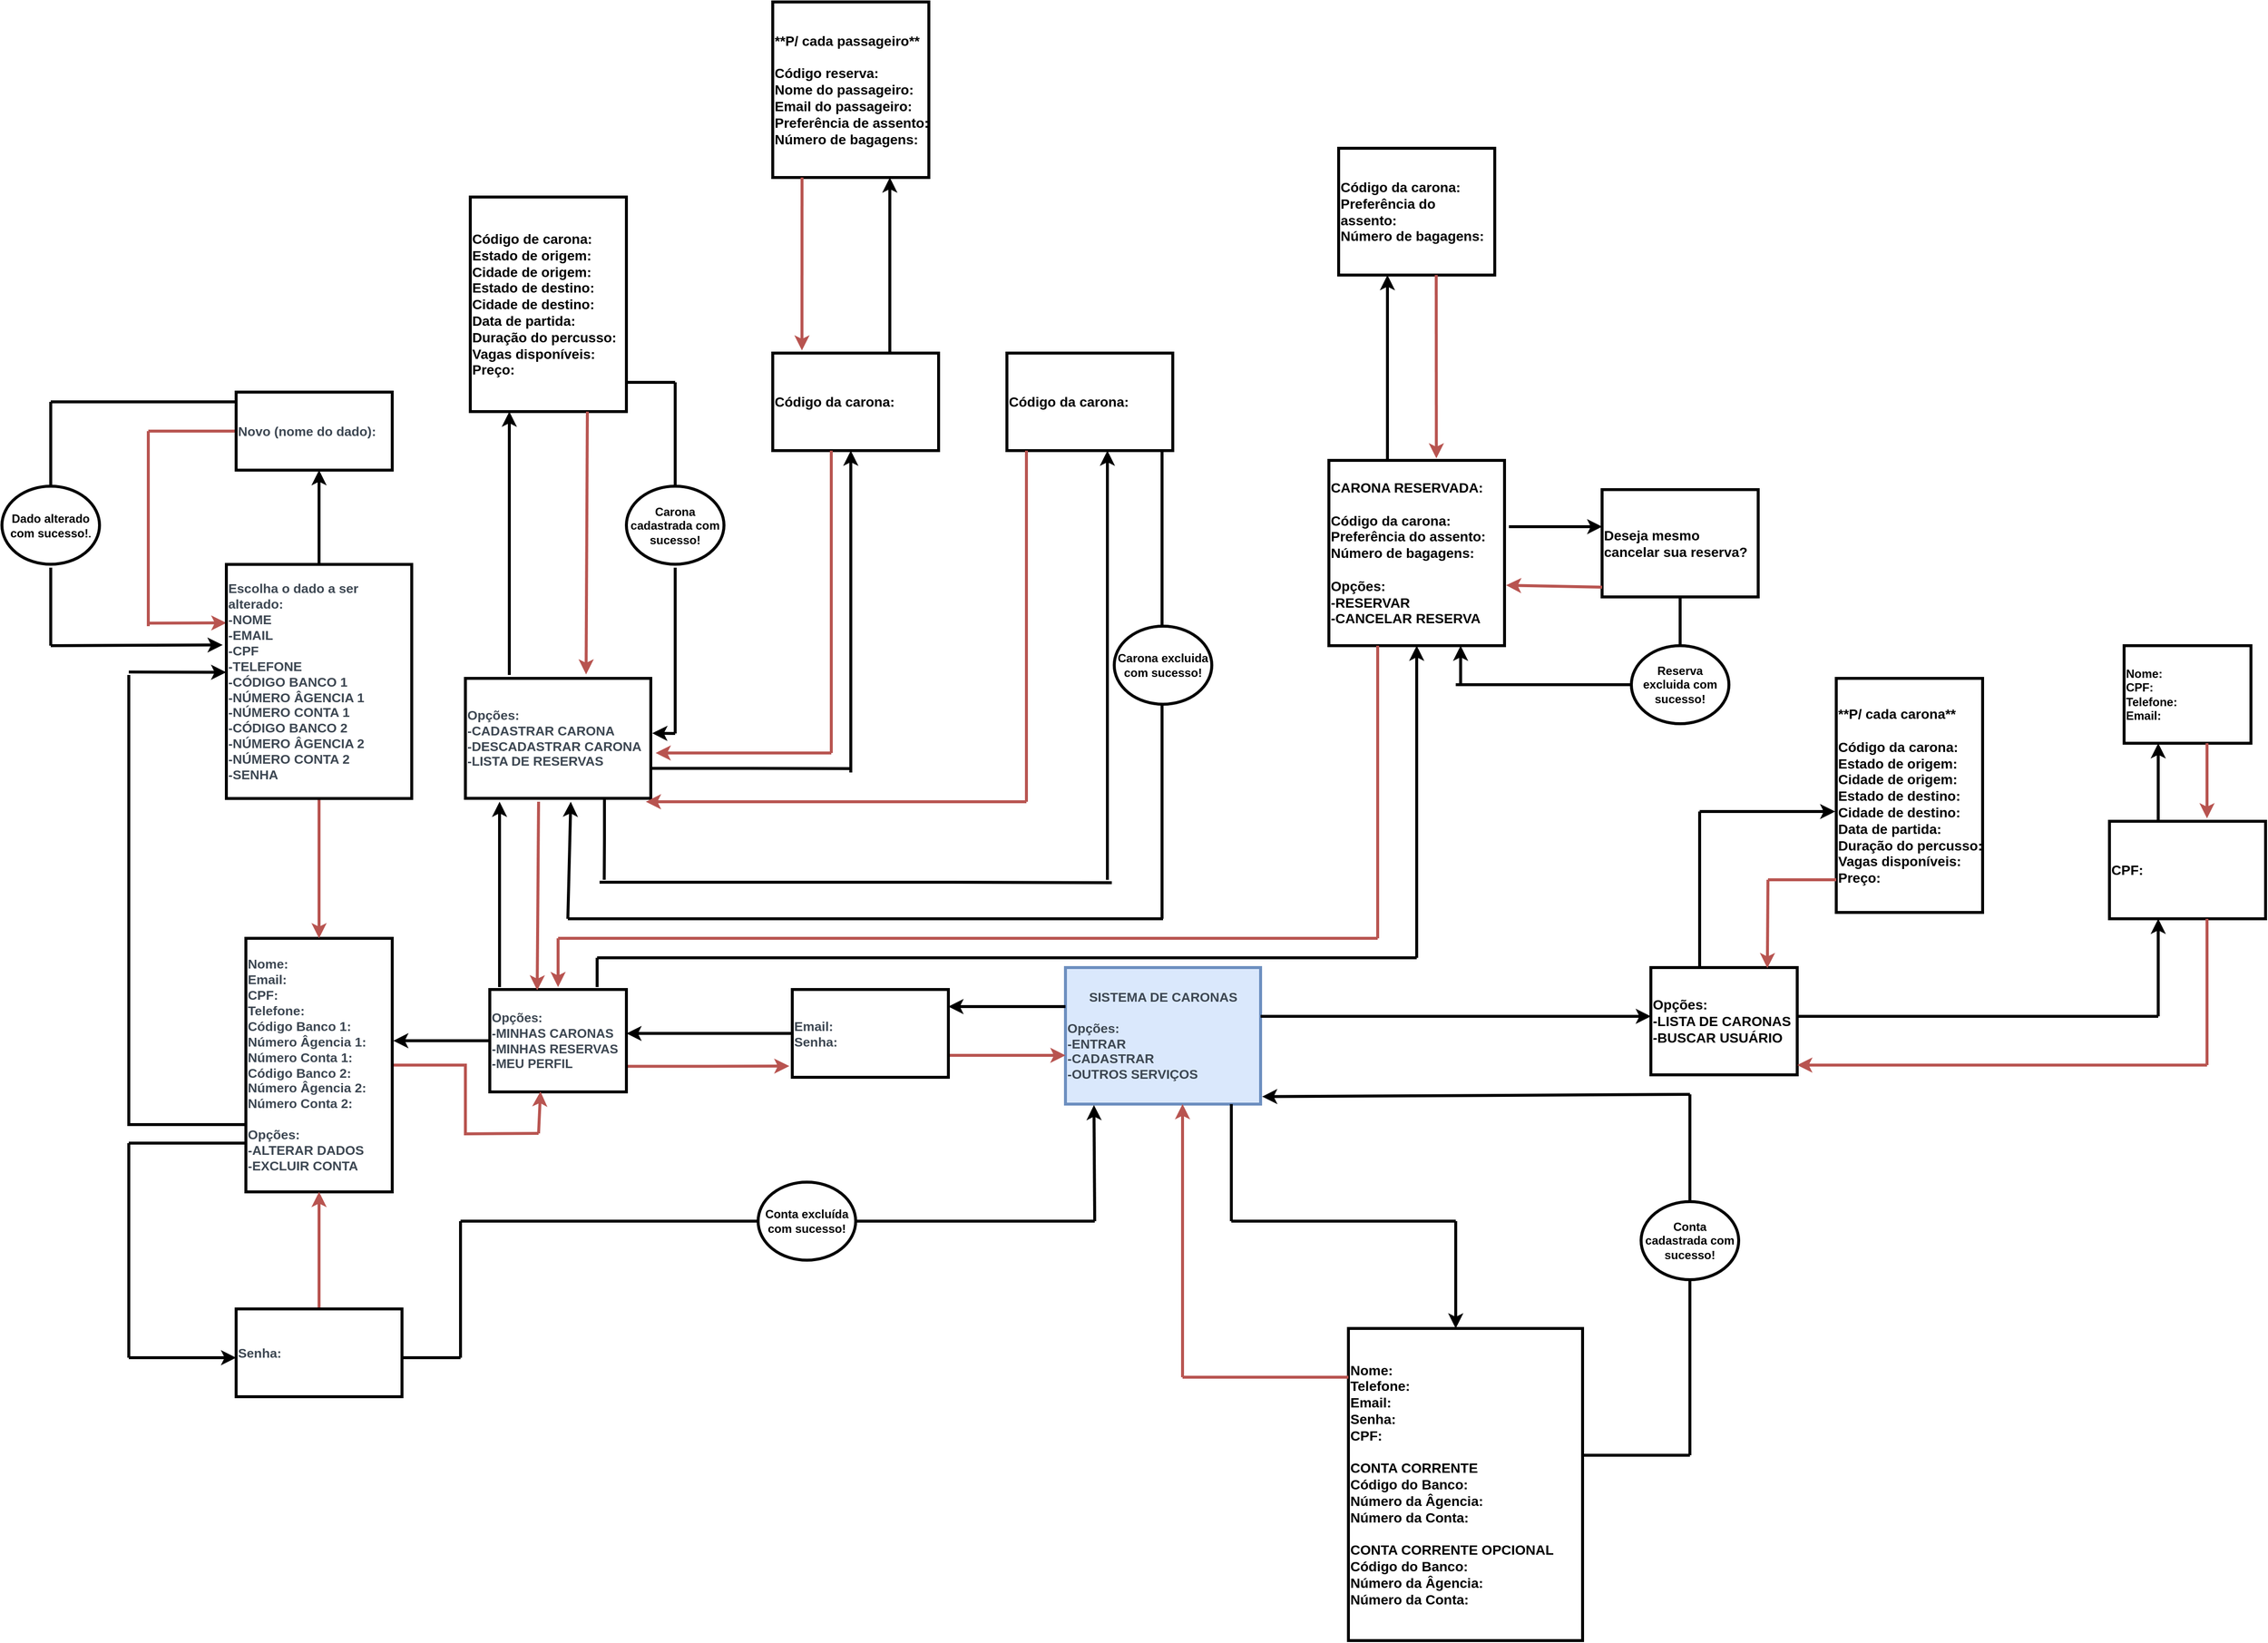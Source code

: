 <mxfile version="12.1.3" type="github" pages="1"><diagram id="ZTun1FLBdIGJOUlCnrFz" name="Page-1"><mxGraphModel dx="1832" dy="1624" grid="1" gridSize="10" guides="1" tooltips="1" connect="1" arrows="1" fold="1" page="1" pageScale="1" pageWidth="827" pageHeight="1169" math="0" shadow="0"><root><mxCell id="0"/><mxCell id="1" parent="0"/><mxCell id="QsphbkJC_Lx642xm_vNi-1" value="&lt;span&gt;&lt;b&gt;&lt;span style=&quot;color: rgb(61 , 71 , 82) ; font-size: 13.333px&quot;&gt;&amp;nbsp; &amp;nbsp; &amp;nbsp; SISTEMA DE CARONAS&lt;br&gt;&lt;/span&gt;&lt;span style=&quot;color: rgb(61 , 71 , 82) ; font-size: 13.333px&quot;&gt;&lt;br&gt;Opções:&lt;br&gt;&lt;/span&gt;&lt;span style=&quot;color: rgb(61 , 71 , 82) ; font-size: 13.333px&quot;&gt;-ENTRAR&lt;br&gt;&lt;/span&gt;&lt;span style=&quot;color: rgb(61 , 71 , 82) ; font-size: 13.333px&quot;&gt;-CADASTRAR&lt;br&gt;&lt;/span&gt;&lt;span style=&quot;color: rgb(61 , 71 , 82) ; font-size: 13.333px&quot;&gt;-OUTROS SERVIÇOS&lt;/span&gt;&lt;br&gt;&lt;/b&gt;&lt;/span&gt;" style="rounded=0;whiteSpace=wrap;html=1;align=left;fillColor=#dae8fc;strokeColor=#6c8ebf;strokeWidth=3;" parent="1" vertex="1"><mxGeometry x="320" y="50" width="200" height="140" as="geometry"/></mxCell><mxCell id="QsphbkJC_Lx642xm_vNi-18" style="edgeStyle=orthogonalEdgeStyle;rounded=0;orthogonalLoop=1;jettySize=auto;html=1;exitX=1;exitY=0.75;exitDx=0;exitDy=0;entryX=0;entryY=0.643;entryDx=0;entryDy=0;entryPerimeter=0;strokeWidth=3;fillColor=#f8cecc;strokeColor=#b85450;" parent="1" source="QsphbkJC_Lx642xm_vNi-4" target="QsphbkJC_Lx642xm_vNi-1" edge="1"><mxGeometry relative="1" as="geometry"/></mxCell><mxCell id="QsphbkJC_Lx642xm_vNi-24" style="edgeStyle=orthogonalEdgeStyle;rounded=0;orthogonalLoop=1;jettySize=auto;html=1;entryX=1;entryY=0.429;entryDx=0;entryDy=0;entryPerimeter=0;strokeWidth=3;" parent="1" source="QsphbkJC_Lx642xm_vNi-4" target="QsphbkJC_Lx642xm_vNi-10" edge="1"><mxGeometry relative="1" as="geometry"/></mxCell><mxCell id="QsphbkJC_Lx642xm_vNi-4" value="&lt;span&gt;&lt;b&gt;&lt;span style=&quot;font-size: 13.333px ; color: rgb(61 , 71 , 82)&quot;&gt;Email:&lt;br&gt;&lt;/span&gt;&lt;span style=&quot;font-size: 13.333px ; color: rgb(61 , 71 , 82)&quot;&gt;Senha:&lt;/span&gt;&lt;br&gt;&lt;/b&gt;&lt;/span&gt;" style="rounded=0;whiteSpace=wrap;html=1;align=left;strokeWidth=3;" parent="1" vertex="1"><mxGeometry x="40" y="72.5" width="160" height="90" as="geometry"/></mxCell><mxCell id="QsphbkJC_Lx642xm_vNi-23" style="edgeStyle=orthogonalEdgeStyle;rounded=0;orthogonalLoop=1;jettySize=auto;html=1;exitX=1;exitY=0.75;exitDx=0;exitDy=0;strokeWidth=3;fillColor=#f8cecc;strokeColor=#b85450;" parent="1" source="QsphbkJC_Lx642xm_vNi-10" edge="1"><mxGeometry relative="1" as="geometry"><mxPoint x="37" y="151" as="targetPoint"/></mxGeometry></mxCell><mxCell id="QsphbkJC_Lx642xm_vNi-25" style="edgeStyle=orthogonalEdgeStyle;rounded=0;orthogonalLoop=1;jettySize=auto;html=1;exitX=0;exitY=0.5;exitDx=0;exitDy=0;entryX=1.007;entryY=0.404;entryDx=0;entryDy=0;entryPerimeter=0;strokeWidth=3;" parent="1" source="QsphbkJC_Lx642xm_vNi-10" target="QsphbkJC_Lx642xm_vNi-12" edge="1"><mxGeometry relative="1" as="geometry"/></mxCell><mxCell id="QsphbkJC_Lx642xm_vNi-10" value="&lt;span style=&quot;font-size: 13px&quot;&gt;&lt;b&gt;&lt;span style=&quot;color: rgb(61 , 71 , 82)&quot;&gt;Opções:&lt;br&gt;&lt;/span&gt;&lt;span style=&quot;color: rgb(61 , 71 , 82)&quot;&gt;-MINHAS CARONAS&lt;br&gt;&lt;/span&gt;&lt;span style=&quot;color: rgb(61 , 71 , 82)&quot;&gt;-MINHAS RESERVAS&lt;br&gt;&lt;/span&gt;&lt;span style=&quot;color: rgb(61 , 71 , 82)&quot;&gt;-MEU PERFIL&lt;/span&gt;&lt;br&gt;&lt;/b&gt;&lt;/span&gt;" style="rounded=0;whiteSpace=wrap;html=1;strokeWidth=3;align=left;" parent="1" vertex="1"><mxGeometry x="-270" y="72.5" width="140" height="105" as="geometry"/></mxCell><mxCell id="QsphbkJC_Lx642xm_vNi-27" style="edgeStyle=orthogonalEdgeStyle;rounded=0;orthogonalLoop=1;jettySize=auto;html=1;exitX=1;exitY=0.5;exitDx=0;exitDy=0;strokeWidth=3;endArrow=none;endFill=0;fillColor=#f8cecc;strokeColor=#b85450;" parent="1" source="QsphbkJC_Lx642xm_vNi-12" edge="1"><mxGeometry relative="1" as="geometry"><mxPoint x="-220" y="220" as="targetPoint"/></mxGeometry></mxCell><mxCell id="QsphbkJC_Lx642xm_vNi-30" style="edgeStyle=orthogonalEdgeStyle;rounded=0;orthogonalLoop=1;jettySize=auto;html=1;exitX=0;exitY=0.25;exitDx=0;exitDy=0;endArrow=none;endFill=0;strokeWidth=3;" parent="1" source="QsphbkJC_Lx642xm_vNi-12" edge="1"><mxGeometry relative="1" as="geometry"><mxPoint x="-640" y="-250" as="targetPoint"/><Array as="points"><mxPoint x="-520" y="211"/><mxPoint x="-640" y="211"/></Array></mxGeometry></mxCell><mxCell id="QsphbkJC_Lx642xm_vNi-12" value="&lt;span&gt;&lt;b&gt;&lt;span style=&quot;font-size: 13.333px ; color: rgb(61 , 71 , 82)&quot;&gt;Nome:&lt;br&gt;&lt;/span&gt;&lt;span style=&quot;font-size: 13.333px ; color: rgb(61 , 71 , 82)&quot;&gt;Email:&lt;br&gt;&lt;/span&gt;&lt;span style=&quot;font-size: 13.333px ; color: rgb(61 , 71 , 82)&quot;&gt;CPF:&lt;br&gt;&lt;/span&gt;&lt;span style=&quot;font-size: 13.333px ; color: rgb(61 , 71 , 82)&quot;&gt;Telefone:&lt;br&gt;&lt;/span&gt;&lt;span style=&quot;font-size: 13.333px ; color: rgb(61 , 71 , 82)&quot;&gt;Código Banco 1:&lt;br&gt;&lt;/span&gt;&lt;span style=&quot;font-size: 13.333px ; color: rgb(61 , 71 , 82)&quot;&gt;Número Âgencia 1:&lt;br&gt;&lt;/span&gt;&lt;span style=&quot;font-size: 13.333px ; color: rgb(61 , 71 , 82)&quot;&gt;Número Conta 1:&lt;br&gt;&lt;/span&gt;&lt;span style=&quot;font-size: 13.333px ; color: rgb(61 , 71 , 82)&quot;&gt;Código Banco 2:&lt;br&gt;&lt;/span&gt;&lt;span style=&quot;font-size: 13.333px ; color: rgb(61 , 71 , 82)&quot;&gt;Número Âgencia 2:&lt;br&gt;&lt;/span&gt;&lt;span style=&quot;font-size: 13.333px ; color: rgb(61 , 71 , 82)&quot;&gt;Número Conta 2:&lt;br&gt;&lt;/span&gt;&lt;span style=&quot;font-size: 13.333px ; color: rgb(61 , 71 , 82)&quot;&gt;&lt;br&gt;&lt;/span&gt;&lt;span style=&quot;font-size: 13.333px ; color: rgb(61 , 71 , 82)&quot;&gt;Opções:&lt;br&gt;&lt;/span&gt;&lt;span style=&quot;font-size: 13.333px ; color: rgb(61 , 71 , 82)&quot;&gt;-ALTERAR DADOS&lt;br&gt;&lt;/span&gt;&lt;span style=&quot;font-size: 13.333px ; color: rgb(61 , 71 , 82)&quot;&gt;-EXCLUIR CONTA&lt;/span&gt;&lt;br&gt;&lt;/b&gt;&lt;/span&gt;" style="rounded=0;whiteSpace=wrap;html=1;strokeWidth=3;align=left;" parent="1" vertex="1"><mxGeometry x="-520" y="20" width="150" height="260" as="geometry"/></mxCell><mxCell id="QsphbkJC_Lx642xm_vNi-28" value="" style="endArrow=classic;html=1;strokeWidth=3;entryX=0.371;entryY=0.995;entryDx=0;entryDy=0;entryPerimeter=0;endFill=1;fillColor=#f8cecc;strokeColor=#b85450;" parent="1" target="QsphbkJC_Lx642xm_vNi-10" edge="1"><mxGeometry width="50" height="50" relative="1" as="geometry"><mxPoint x="-220" y="220" as="sourcePoint"/><mxPoint x="-170" y="180" as="targetPoint"/></mxGeometry></mxCell><mxCell id="QsphbkJC_Lx642xm_vNi-44" style="edgeStyle=orthogonalEdgeStyle;rounded=0;orthogonalLoop=1;jettySize=auto;html=1;entryX=0.5;entryY=0;entryDx=0;entryDy=0;endArrow=classic;endFill=1;strokeWidth=3;fillColor=#f8cecc;strokeColor=#b85450;" parent="1" source="QsphbkJC_Lx642xm_vNi-29" target="QsphbkJC_Lx642xm_vNi-12" edge="1"><mxGeometry relative="1" as="geometry"/></mxCell><mxCell id="QsphbkJC_Lx642xm_vNi-47" style="edgeStyle=orthogonalEdgeStyle;rounded=0;orthogonalLoop=1;jettySize=auto;html=1;startArrow=none;startFill=0;endArrow=classic;endFill=1;strokeWidth=3;" parent="1" source="QsphbkJC_Lx642xm_vNi-29" edge="1"><mxGeometry relative="1" as="geometry"><mxPoint x="-445" y="-460" as="targetPoint"/></mxGeometry></mxCell><mxCell id="QsphbkJC_Lx642xm_vNi-52" style="edgeStyle=orthogonalEdgeStyle;rounded=0;orthogonalLoop=1;jettySize=auto;html=1;exitX=0;exitY=0.25;exitDx=0;exitDy=0;startArrow=classic;startFill=1;endArrow=none;endFill=0;strokeWidth=3;fillColor=#f8cecc;strokeColor=#b85450;" parent="1" source="QsphbkJC_Lx642xm_vNi-29" edge="1"><mxGeometry relative="1" as="geometry"><mxPoint x="-620" y="-303.176" as="targetPoint"/></mxGeometry></mxCell><mxCell id="QsphbkJC_Lx642xm_vNi-29" value="&lt;span&gt;&lt;b&gt;&lt;span style=&quot;font-size: 13.333px ; color: rgb(61 , 71 , 82)&quot;&gt;Escolha o dado a ser alterado:&lt;br&gt;&lt;/span&gt;&lt;span style=&quot;font-size: 13.333px ; color: rgb(61 , 71 , 82)&quot;&gt;-NOME&lt;br&gt;&lt;/span&gt;&lt;span style=&quot;font-size: 13.333px ; color: rgb(61 , 71 , 82)&quot;&gt;-EMAIL&lt;br&gt;&lt;/span&gt;&lt;span style=&quot;font-size: 13.333px ; color: rgb(61 , 71 , 82)&quot;&gt;-CPF&lt;br&gt;&lt;/span&gt;&lt;span style=&quot;font-size: 13.333px ; color: rgb(61 , 71 , 82)&quot;&gt;-TELEFONE&lt;br&gt;&lt;/span&gt;&lt;span style=&quot;font-size: 13.333px ; color: rgb(61 , 71 , 82)&quot;&gt;-CÓDIGO BANCO 1&lt;br&gt;&lt;/span&gt;&lt;span style=&quot;font-size: 13.333px ; color: rgb(61 , 71 , 82)&quot;&gt;-NÚMERO ÂGENCIA 1&lt;br&gt;&lt;/span&gt;&lt;span style=&quot;font-size: 13.333px ; color: rgb(61 , 71 , 82)&quot;&gt;-NÚMERO CONTA 1&lt;br&gt;&lt;/span&gt;&lt;span style=&quot;font-size: 13.333px ; color: rgb(61 , 71 , 82)&quot;&gt;-CÓDIGO BANCO 2&lt;br&gt;&lt;/span&gt;&lt;span style=&quot;font-size: 13.333px ; color: rgb(61 , 71 , 82)&quot;&gt;-NÚMERO ÂGENCIA 2&lt;br&gt;&lt;/span&gt;&lt;span style=&quot;font-size: 13.333px ; color: rgb(61 , 71 , 82)&quot;&gt;-NÚMERO CONTA 2&lt;br&gt;&lt;/span&gt;&lt;span style=&quot;font-size: 13.333px ; color: rgb(61 , 71 , 82)&quot;&gt;-SENHA&lt;/span&gt;&lt;br&gt;&lt;/b&gt;&lt;/span&gt;" style="rounded=0;whiteSpace=wrap;html=1;strokeWidth=3;align=left;" parent="1" vertex="1"><mxGeometry x="-540" y="-363.333" width="190" height="240" as="geometry"/></mxCell><mxCell id="QsphbkJC_Lx642xm_vNi-32" value="" style="endArrow=classic;html=1;strokeWidth=3;endFill=1;entryX=-0.001;entryY=0.461;entryDx=0;entryDy=0;entryPerimeter=0;" parent="1" target="QsphbkJC_Lx642xm_vNi-29" edge="1"><mxGeometry width="50" height="50" relative="1" as="geometry"><mxPoint x="-640" y="-253" as="sourcePoint"/><mxPoint x="-550" y="-255" as="targetPoint"/></mxGeometry></mxCell><mxCell id="QsphbkJC_Lx642xm_vNi-33" value="" style="endArrow=none;html=1;strokeWidth=3;" parent="1" edge="1"><mxGeometry width="50" height="50" relative="1" as="geometry"><mxPoint x="-640" y="230" as="sourcePoint"/><mxPoint x="-520" y="230" as="targetPoint"/></mxGeometry></mxCell><mxCell id="QsphbkJC_Lx642xm_vNi-34" value="" style="endArrow=none;html=1;strokeWidth=3;" parent="1" edge="1"><mxGeometry width="50" height="50" relative="1" as="geometry"><mxPoint x="-640" y="450" as="sourcePoint"/><mxPoint x="-640" y="230" as="targetPoint"/></mxGeometry></mxCell><mxCell id="QsphbkJC_Lx642xm_vNi-35" value="" style="endArrow=classic;html=1;strokeWidth=3;endFill=1;" parent="1" edge="1"><mxGeometry width="50" height="50" relative="1" as="geometry"><mxPoint x="-640" y="450" as="sourcePoint"/><mxPoint x="-530" y="450" as="targetPoint"/></mxGeometry></mxCell><mxCell id="QsphbkJC_Lx642xm_vNi-43" style="edgeStyle=orthogonalEdgeStyle;rounded=0;orthogonalLoop=1;jettySize=auto;html=1;entryX=0.5;entryY=1;entryDx=0;entryDy=0;endArrow=classic;endFill=1;strokeWidth=3;fillColor=#f8cecc;strokeColor=#b85450;" parent="1" source="QsphbkJC_Lx642xm_vNi-36" target="QsphbkJC_Lx642xm_vNi-12" edge="1"><mxGeometry relative="1" as="geometry"/></mxCell><mxCell id="QsphbkJC_Lx642xm_vNi-36" value="&lt;span&gt;&lt;b&gt;&lt;span style=&quot;font-size: 13.333px ; color: rgb(61 , 71 , 82)&quot;&gt;Senha&lt;/span&gt;&lt;span style=&quot;font-size: 13.333px ; color: rgb(61 , 71 , 82)&quot;&gt;:&lt;/span&gt;&lt;/b&gt;&lt;/span&gt;" style="rounded=0;whiteSpace=wrap;html=1;strokeWidth=3;align=left;" parent="1" vertex="1"><mxGeometry x="-530" y="400" width="170" height="90" as="geometry"/></mxCell><mxCell id="QsphbkJC_Lx642xm_vNi-37" value="" style="endArrow=none;html=1;strokeWidth=3;" parent="1" edge="1"><mxGeometry width="50" height="50" relative="1" as="geometry"><mxPoint x="-360" y="450" as="sourcePoint"/><mxPoint x="-300" y="450" as="targetPoint"/></mxGeometry></mxCell><mxCell id="QsphbkJC_Lx642xm_vNi-38" value="" style="endArrow=none;html=1;strokeWidth=3;" parent="1" edge="1"><mxGeometry width="50" height="50" relative="1" as="geometry"><mxPoint x="-300" y="450" as="sourcePoint"/><mxPoint x="-300" y="310" as="targetPoint"/></mxGeometry></mxCell><mxCell id="QsphbkJC_Lx642xm_vNi-39" value="" style="endArrow=none;html=1;strokeWidth=3;" parent="1" edge="1"><mxGeometry width="50" height="50" relative="1" as="geometry"><mxPoint x="-300" y="310" as="sourcePoint"/><mxPoint x="-180" y="310" as="targetPoint"/></mxGeometry></mxCell><mxCell id="QsphbkJC_Lx642xm_vNi-41" value="" style="endArrow=none;html=1;strokeWidth=3;" parent="1" source="QsphbkJC_Lx642xm_vNi-40" edge="1"><mxGeometry width="50" height="50" relative="1" as="geometry"><mxPoint x="-80" y="309.5" as="sourcePoint"/><mxPoint x="350" y="310" as="targetPoint"/></mxGeometry></mxCell><mxCell id="QsphbkJC_Lx642xm_vNi-46" value="" style="endArrow=none;html=1;strokeWidth=3;startArrow=classic;startFill=1;" parent="1" edge="1"><mxGeometry width="50" height="50" relative="1" as="geometry"><mxPoint x="200" y="90" as="sourcePoint"/><mxPoint x="320" y="90" as="targetPoint"/></mxGeometry></mxCell><mxCell id="QsphbkJC_Lx642xm_vNi-53" style="edgeStyle=orthogonalEdgeStyle;rounded=0;orthogonalLoop=1;jettySize=auto;html=1;startArrow=none;startFill=0;endArrow=none;endFill=0;strokeWidth=3;fillColor=#f8cecc;strokeColor=#b85450;" parent="1" source="QsphbkJC_Lx642xm_vNi-48" edge="1"><mxGeometry relative="1" as="geometry"><mxPoint x="-620" y="-500" as="targetPoint"/></mxGeometry></mxCell><mxCell id="QsphbkJC_Lx642xm_vNi-48" value="&lt;span&gt;&lt;b&gt;&lt;span style=&quot;font-size: 13.333px ; color: rgb(61 , 71 , 82)&quot;&gt;Novo (nome do dado):&lt;/span&gt;&lt;br&gt;&lt;/b&gt;&lt;/span&gt;" style="rounded=0;whiteSpace=wrap;html=1;strokeWidth=3;align=left;" parent="1" vertex="1"><mxGeometry x="-530" y="-540" width="160" height="80" as="geometry"/></mxCell><mxCell id="QsphbkJC_Lx642xm_vNi-54" value="" style="endArrow=none;html=1;strokeWidth=3;fillColor=#f8cecc;strokeColor=#b85450;" parent="1" edge="1"><mxGeometry width="50" height="50" relative="1" as="geometry"><mxPoint x="-620" y="-300" as="sourcePoint"/><mxPoint x="-620" y="-500" as="targetPoint"/><Array as="points"><mxPoint x="-620" y="-400"/></Array></mxGeometry></mxCell><mxCell id="QsphbkJC_Lx642xm_vNi-57" value="" style="endArrow=none;html=1;strokeWidth=3;" parent="1" edge="1"><mxGeometry width="50" height="50" relative="1" as="geometry"><mxPoint x="-720" y="-530" as="sourcePoint"/><mxPoint x="-530" y="-530" as="targetPoint"/></mxGeometry></mxCell><mxCell id="QsphbkJC_Lx642xm_vNi-58" value="" style="endArrow=none;html=1;strokeWidth=3;" parent="1" edge="1"><mxGeometry width="50" height="50" relative="1" as="geometry"><mxPoint x="-720" y="-440" as="sourcePoint"/><mxPoint x="-720" y="-530" as="targetPoint"/></mxGeometry></mxCell><mxCell id="QsphbkJC_Lx642xm_vNi-59" value="&lt;b&gt;Dado alterado com sucesso!&lt;span style=&quot;text-align: left ; font-size: 10px&quot;&gt;.&lt;/span&gt;&lt;/b&gt;" style="ellipse;whiteSpace=wrap;html=1;strokeWidth=3;" parent="1" vertex="1"><mxGeometry x="-770" y="-443.5" width="100" height="80" as="geometry"/></mxCell><mxCell id="QsphbkJC_Lx642xm_vNi-60" value="" style="endArrow=none;html=1;strokeWidth=3;" parent="1" edge="1"><mxGeometry width="50" height="50" relative="1" as="geometry"><mxPoint x="-720" y="-280" as="sourcePoint"/><mxPoint x="-720" y="-360" as="targetPoint"/></mxGeometry></mxCell><mxCell id="QsphbkJC_Lx642xm_vNi-61" value="" style="endArrow=classic;html=1;strokeWidth=3;entryX=-0.02;entryY=0.344;entryDx=0;entryDy=0;entryPerimeter=0;" parent="1" target="QsphbkJC_Lx642xm_vNi-29" edge="1"><mxGeometry width="50" height="50" relative="1" as="geometry"><mxPoint x="-720" y="-280" as="sourcePoint"/><mxPoint x="-670" y="-330" as="targetPoint"/></mxGeometry></mxCell><mxCell id="QsphbkJC_Lx642xm_vNi-86" style="edgeStyle=orthogonalEdgeStyle;rounded=0;orthogonalLoop=1;jettySize=auto;html=1;exitX=1;exitY=0.75;exitDx=0;exitDy=0;startArrow=none;startFill=0;endArrow=none;endFill=0;strokeWidth=3;" parent="1" source="QsphbkJC_Lx642xm_vNi-62" edge="1"><mxGeometry relative="1" as="geometry"><mxPoint x="100" y="-154" as="targetPoint"/></mxGeometry></mxCell><mxCell id="QsphbkJC_Lx642xm_vNi-96" style="edgeStyle=orthogonalEdgeStyle;rounded=0;orthogonalLoop=1;jettySize=auto;html=1;exitX=0.75;exitY=1;exitDx=0;exitDy=0;startArrow=none;startFill=0;endArrow=none;endFill=0;strokeWidth=3;" parent="1" source="QsphbkJC_Lx642xm_vNi-62" edge="1"><mxGeometry relative="1" as="geometry"><mxPoint x="-152.714" y="-40" as="targetPoint"/></mxGeometry></mxCell><mxCell id="QsphbkJC_Lx642xm_vNi-62" value="&lt;span&gt;&lt;b&gt;&lt;span style=&quot;font-size: 13.333px ; color: rgb(61 , 71 , 82)&quot;&gt;Opções:&lt;br&gt;&lt;/span&gt;&lt;span style=&quot;font-size: 13.333px ; color: rgb(61 , 71 , 82)&quot;&gt;-CADASTRAR CARONA&lt;br&gt;&lt;/span&gt;&lt;span style=&quot;font-size: 13.333px ; color: rgb(61 , 71 , 82)&quot;&gt;-DESCADASTRAR CARONA&lt;br&gt;&lt;/span&gt;&lt;span style=&quot;font-size: 13.333px ; color: rgb(61 , 71 , 82)&quot;&gt;-LISTA DE RESERVAS&lt;/span&gt;&lt;br&gt;&lt;/b&gt;&lt;/span&gt;" style="rounded=0;whiteSpace=wrap;html=1;strokeWidth=3;align=left;" parent="1" vertex="1"><mxGeometry x="-295" y="-246.5" width="190" height="123" as="geometry"/></mxCell><mxCell id="QsphbkJC_Lx642xm_vNi-68" value="" style="endArrow=classic;html=1;strokeWidth=3;" parent="1" edge="1"><mxGeometry width="50" height="50" relative="1" as="geometry"><mxPoint x="-250" y="-250" as="sourcePoint"/><mxPoint x="-250" y="-520" as="targetPoint"/></mxGeometry></mxCell><mxCell id="QsphbkJC_Lx642xm_vNi-69" value="&lt;font style=&quot;font-size: 14px&quot;&gt;&lt;b&gt;Código de carona:&lt;br&gt;Estado de origem:&lt;br&gt;Cidade de origem:&lt;br&gt;Estado de destino:&lt;br&gt;Cidade de destino:&lt;br&gt;Data de partida:&lt;br&gt;Duração do percusso:&lt;br&gt;Vagas disponíveis:&lt;br&gt;Preço:&lt;/b&gt;&lt;br&gt;&lt;/font&gt;" style="rounded=0;whiteSpace=wrap;html=1;strokeWidth=3;align=left;" parent="1" vertex="1"><mxGeometry x="-290" y="-740" width="160" height="220" as="geometry"/></mxCell><mxCell id="QsphbkJC_Lx642xm_vNi-70" value="" style="endArrow=classic;html=1;strokeWidth=3;entryX=0.651;entryY=-0.033;entryDx=0;entryDy=0;entryPerimeter=0;fillColor=#f8cecc;strokeColor=#b85450;" parent="1" target="QsphbkJC_Lx642xm_vNi-62" edge="1"><mxGeometry width="50" height="50" relative="1" as="geometry"><mxPoint x="-170" y="-520" as="sourcePoint"/><mxPoint x="-120" y="-570" as="targetPoint"/></mxGeometry></mxCell><mxCell id="QsphbkJC_Lx642xm_vNi-71" value="" style="endArrow=none;html=1;strokeWidth=3;" parent="1" edge="1"><mxGeometry width="50" height="50" relative="1" as="geometry"><mxPoint x="-130" y="-550" as="sourcePoint"/><mxPoint x="-80" y="-550" as="targetPoint"/></mxGeometry></mxCell><mxCell id="QsphbkJC_Lx642xm_vNi-72" value="" style="endArrow=none;html=1;strokeWidth=3;" parent="1" edge="1"><mxGeometry width="50" height="50" relative="1" as="geometry"><mxPoint x="-80" y="-550" as="sourcePoint"/><mxPoint x="-80" y="-430" as="targetPoint"/></mxGeometry></mxCell><mxCell id="QsphbkJC_Lx642xm_vNi-73" value="&lt;b&gt;Carona cadastrada com sucesso!&lt;br&gt;&lt;/b&gt;" style="ellipse;whiteSpace=wrap;html=1;strokeWidth=3;align=center;" parent="1" vertex="1"><mxGeometry x="-130" y="-443.5" width="100" height="80" as="geometry"/></mxCell><mxCell id="QsphbkJC_Lx642xm_vNi-74" value="" style="endArrow=none;html=1;strokeWidth=3;" parent="1" edge="1"><mxGeometry width="50" height="50" relative="1" as="geometry"><mxPoint x="-80" y="-360" as="sourcePoint"/><mxPoint x="-80" y="-190" as="targetPoint"/></mxGeometry></mxCell><mxCell id="QsphbkJC_Lx642xm_vNi-75" value="" style="endArrow=classic;html=1;strokeWidth=3;entryX=1.008;entryY=0.457;entryDx=0;entryDy=0;entryPerimeter=0;" parent="1" target="QsphbkJC_Lx642xm_vNi-62" edge="1"><mxGeometry width="50" height="50" relative="1" as="geometry"><mxPoint x="-80" y="-190" as="sourcePoint"/><mxPoint x="-30" y="-240" as="targetPoint"/></mxGeometry></mxCell><mxCell id="QsphbkJC_Lx642xm_vNi-79" value="" style="endArrow=classic;html=1;strokeWidth=3;entryX=0.347;entryY=0.008;entryDx=0;entryDy=0;entryPerimeter=0;fillColor=#f8cecc;strokeColor=#b85450;" parent="1" target="QsphbkJC_Lx642xm_vNi-10" edge="1"><mxGeometry width="50" height="50" relative="1" as="geometry"><mxPoint x="-220" y="-120" as="sourcePoint"/><mxPoint x="-170" y="-170" as="targetPoint"/></mxGeometry></mxCell><mxCell id="QsphbkJC_Lx642xm_vNi-80" value="" style="endArrow=classic;html=1;strokeWidth=3;" parent="1" edge="1"><mxGeometry width="50" height="50" relative="1" as="geometry"><mxPoint x="-260" y="70" as="sourcePoint"/><mxPoint x="-260" y="-120" as="targetPoint"/></mxGeometry></mxCell><mxCell id="QsphbkJC_Lx642xm_vNi-88" value="" style="endArrow=classic;html=1;strokeWidth=3;endFill=1;" parent="1" edge="1"><mxGeometry width="50" height="50" relative="1" as="geometry"><mxPoint x="100" y="-150" as="sourcePoint"/><mxPoint x="100" y="-480" as="targetPoint"/></mxGeometry></mxCell><mxCell id="QsphbkJC_Lx642xm_vNi-89" value="&lt;font style=&quot;font-size: 14px&quot;&gt;&lt;b&gt;Código da carona:&lt;/b&gt;&lt;br&gt;&lt;/font&gt;" style="rounded=0;whiteSpace=wrap;html=1;strokeWidth=3;align=left;" parent="1" vertex="1"><mxGeometry x="20" y="-580" width="170" height="100" as="geometry"/></mxCell><mxCell id="QsphbkJC_Lx642xm_vNi-90" value="" style="endArrow=none;html=1;strokeWidth=3;fillColor=#f8cecc;strokeColor=#b85450;" parent="1" edge="1"><mxGeometry width="50" height="50" relative="1" as="geometry"><mxPoint x="80" y="-480" as="sourcePoint"/><mxPoint x="80" y="-170" as="targetPoint"/></mxGeometry></mxCell><mxCell id="QsphbkJC_Lx642xm_vNi-91" value="" style="endArrow=classic;html=1;strokeWidth=3;fillColor=#f8cecc;strokeColor=#b85450;" parent="1" edge="1"><mxGeometry width="50" height="50" relative="1" as="geometry"><mxPoint x="50" y="-170" as="sourcePoint"/><mxPoint x="-100" y="-170" as="targetPoint"/></mxGeometry></mxCell><mxCell id="QsphbkJC_Lx642xm_vNi-92" value="" style="endArrow=none;html=1;strokeWidth=3;fillColor=#f8cecc;strokeColor=#b85450;" parent="1" edge="1"><mxGeometry width="50" height="50" relative="1" as="geometry"><mxPoint x="80" y="-170" as="sourcePoint"/><mxPoint x="50" y="-170" as="targetPoint"/></mxGeometry></mxCell><mxCell id="QsphbkJC_Lx642xm_vNi-93" value="" style="endArrow=classic;html=1;strokeWidth=3;" parent="1" edge="1"><mxGeometry width="50" height="50" relative="1" as="geometry"><mxPoint x="140" y="-580" as="sourcePoint"/><mxPoint x="140" y="-760" as="targetPoint"/></mxGeometry></mxCell><mxCell id="QsphbkJC_Lx642xm_vNi-94" value="&lt;span style=&quot;font-size: 14px&quot;&gt;&lt;b&gt;**P/ cada passageiro**&lt;br&gt;&lt;br&gt;Código reserva:&lt;br&gt;Nome do passageiro:&lt;br&gt;Email do passageiro:&lt;br&gt;Preferência de assento:&lt;br&gt;Número de bagagens:&lt;/b&gt;&lt;br&gt;&lt;/span&gt;" style="rounded=0;whiteSpace=wrap;html=1;strokeWidth=3;align=left;" parent="1" vertex="1"><mxGeometry x="20" y="-940" width="160" height="180" as="geometry"/></mxCell><mxCell id="QsphbkJC_Lx642xm_vNi-97" value="" style="endArrow=none;html=1;strokeWidth=3;" parent="1" edge="1"><mxGeometry width="50" height="50" relative="1" as="geometry"><mxPoint x="-157.5" y="-37.5" as="sourcePoint"/><mxPoint x="367.5" y="-37" as="targetPoint"/><Array as="points"><mxPoint x="192.5" y="-37.5"/></Array></mxGeometry></mxCell><mxCell id="QsphbkJC_Lx642xm_vNi-102" style="edgeStyle=orthogonalEdgeStyle;rounded=0;orthogonalLoop=1;jettySize=auto;html=1;startArrow=classic;startFill=1;endArrow=none;endFill=0;strokeWidth=3;" parent="1" edge="1"><mxGeometry relative="1" as="geometry"><mxPoint x="363" y="-40" as="targetPoint"/><mxPoint x="363" y="-480" as="sourcePoint"/></mxGeometry></mxCell><mxCell id="QsphbkJC_Lx642xm_vNi-99" value="&lt;font style=&quot;font-size: 14px&quot;&gt;&lt;b&gt;Código da carona:&lt;/b&gt;&lt;br&gt;&lt;/font&gt;" style="rounded=0;whiteSpace=wrap;html=1;strokeWidth=3;align=left;" parent="1" vertex="1"><mxGeometry x="260" y="-580" width="170" height="100" as="geometry"/></mxCell><mxCell id="QsphbkJC_Lx642xm_vNi-105" value="" style="endArrow=none;html=1;strokeWidth=3;fillColor=#f8cecc;strokeColor=#b85450;" parent="1" edge="1"><mxGeometry width="50" height="50" relative="1" as="geometry"><mxPoint x="280" y="-480" as="sourcePoint"/><mxPoint x="280" y="-120" as="targetPoint"/></mxGeometry></mxCell><mxCell id="QsphbkJC_Lx642xm_vNi-106" value="" style="endArrow=classic;html=1;strokeWidth=3;fillColor=#f8cecc;strokeColor=#b85450;" parent="1" edge="1"><mxGeometry width="50" height="50" relative="1" as="geometry"><mxPoint x="280" y="-120" as="sourcePoint"/><mxPoint x="-110" y="-120" as="targetPoint"/></mxGeometry></mxCell><mxCell id="QsphbkJC_Lx642xm_vNi-107" value="" style="endArrow=none;html=1;strokeWidth=3;" parent="1" edge="1"><mxGeometry width="50" height="50" relative="1" as="geometry"><mxPoint x="419" y="-480" as="sourcePoint"/><mxPoint x="419" as="targetPoint"/></mxGeometry></mxCell><mxCell id="QsphbkJC_Lx642xm_vNi-108" value="" style="endArrow=none;html=1;strokeWidth=3;" parent="1" edge="1"><mxGeometry width="50" height="50" relative="1" as="geometry"><mxPoint x="420" as="sourcePoint"/><mxPoint x="-190" as="targetPoint"/></mxGeometry></mxCell><mxCell id="QsphbkJC_Lx642xm_vNi-110" value="" style="endArrow=classic;html=1;strokeWidth=3;" parent="1" edge="1"><mxGeometry width="50" height="50" relative="1" as="geometry"><mxPoint x="-190" as="sourcePoint"/><mxPoint x="-187" y="-120" as="targetPoint"/><Array as="points"/></mxGeometry></mxCell><mxCell id="QsphbkJC_Lx642xm_vNi-111" value="&lt;b&gt;Carona excluida com sucesso!&lt;br&gt;&lt;/b&gt;" style="ellipse;whiteSpace=wrap;html=1;strokeWidth=3;align=center;" parent="1" vertex="1"><mxGeometry x="370" y="-300" width="100" height="80" as="geometry"/></mxCell><mxCell id="QsphbkJC_Lx642xm_vNi-112" value="" style="endArrow=classic;html=1;strokeWidth=3;entryX=0.146;entryY=1.007;entryDx=0;entryDy=0;entryPerimeter=0;" parent="1" target="QsphbkJC_Lx642xm_vNi-1" edge="1"><mxGeometry width="50" height="50" relative="1" as="geometry"><mxPoint x="350" y="310" as="sourcePoint"/><mxPoint x="400" y="260" as="targetPoint"/></mxGeometry></mxCell><mxCell id="QsphbkJC_Lx642xm_vNi-40" value="&lt;b&gt;Conta excluída com sucesso!&lt;br&gt;&lt;/b&gt;" style="ellipse;whiteSpace=wrap;html=1;strokeWidth=3;" parent="1" vertex="1"><mxGeometry x="5" y="270" width="100" height="80" as="geometry"/></mxCell><mxCell id="QsphbkJC_Lx642xm_vNi-114" value="" style="endArrow=none;html=1;strokeWidth=3;" parent="1" target="QsphbkJC_Lx642xm_vNi-40" edge="1"><mxGeometry width="50" height="50" relative="1" as="geometry"><mxPoint x="-180" y="310" as="sourcePoint"/><mxPoint x="350" y="310" as="targetPoint"/></mxGeometry></mxCell><mxCell id="QsphbkJC_Lx642xm_vNi-115" value="" style="endArrow=none;html=1;strokeWidth=3;" parent="1" edge="1"><mxGeometry width="50" height="50" relative="1" as="geometry"><mxPoint x="-160" y="70" as="sourcePoint"/><mxPoint x="-160" y="40" as="targetPoint"/></mxGeometry></mxCell><mxCell id="QsphbkJC_Lx642xm_vNi-116" value="" style="endArrow=none;html=1;strokeWidth=3;" parent="1" edge="1"><mxGeometry width="50" height="50" relative="1" as="geometry"><mxPoint x="-160" y="40" as="sourcePoint"/><mxPoint x="680" y="40" as="targetPoint"/></mxGeometry></mxCell><mxCell id="QsphbkJC_Lx642xm_vNi-117" value="" style="endArrow=classic;html=1;strokeWidth=3;" parent="1" edge="1"><mxGeometry width="50" height="50" relative="1" as="geometry"><mxPoint x="680" y="40" as="sourcePoint"/><mxPoint x="680" y="-280" as="targetPoint"/></mxGeometry></mxCell><mxCell id="QsphbkJC_Lx642xm_vNi-118" value="&lt;font style=&quot;font-size: 14px&quot;&gt;&lt;b&gt;CARONA RESERVADA:&lt;br&gt;&lt;br&gt;Código da carona:&lt;br&gt;Preferência do assento:&lt;br&gt;Número de bagagens:&lt;br&gt;&lt;br&gt;Opções:&lt;br&gt;-RESERVAR&lt;br&gt;-CANCELAR RESERVA&lt;/b&gt;&lt;br&gt;&lt;/font&gt;" style="rounded=0;whiteSpace=wrap;html=1;strokeWidth=3;align=left;" parent="1" vertex="1"><mxGeometry x="590" y="-470" width="180" height="190" as="geometry"/></mxCell><mxCell id="QsphbkJC_Lx642xm_vNi-119" value="" style="endArrow=classic;html=1;strokeWidth=3;" parent="1" edge="1"><mxGeometry width="50" height="50" relative="1" as="geometry"><mxPoint x="650" y="-470" as="sourcePoint"/><mxPoint x="650" y="-660" as="targetPoint"/></mxGeometry></mxCell><mxCell id="QsphbkJC_Lx642xm_vNi-121" value="&lt;b&gt;&lt;span style=&quot;font-size: 14px ; white-space: normal&quot;&gt;Código da carona:&lt;/span&gt;&lt;br style=&quot;font-size: 14px ; white-space: normal&quot;&gt;&lt;span style=&quot;font-size: 14px ; white-space: normal&quot;&gt;Preferência do assento:&lt;/span&gt;&lt;br style=&quot;font-size: 14px ; white-space: normal&quot;&gt;&lt;/b&gt;&lt;span style=&quot;font-size: 14px ; white-space: normal&quot;&gt;&lt;b&gt;Número de bagagens:&lt;/b&gt;&lt;br&gt;&lt;/span&gt;" style="rounded=0;whiteSpace=wrap;html=1;strokeWidth=3;align=left;" parent="1" vertex="1"><mxGeometry x="600" y="-790" width="160" height="130" as="geometry"/></mxCell><mxCell id="QsphbkJC_Lx642xm_vNi-122" value="" style="endArrow=classic;html=1;strokeWidth=3;entryX=0.612;entryY=-0.011;entryDx=0;entryDy=0;entryPerimeter=0;fillColor=#f8cecc;strokeColor=#b85450;" parent="1" target="QsphbkJC_Lx642xm_vNi-118" edge="1"><mxGeometry width="50" height="50" relative="1" as="geometry"><mxPoint x="700" y="-660" as="sourcePoint"/><mxPoint x="750" y="-710" as="targetPoint"/></mxGeometry></mxCell><mxCell id="QsphbkJC_Lx642xm_vNi-125" value="&lt;b&gt;&lt;font style=&quot;font-size: 14px&quot;&gt;Deseja mesmo cancelar sua reserva?&lt;/font&gt;&lt;br&gt;&lt;/b&gt;" style="rounded=0;whiteSpace=wrap;html=1;strokeWidth=3;align=left;" parent="1" vertex="1"><mxGeometry x="870" y="-440" width="160" height="110" as="geometry"/></mxCell><mxCell id="QsphbkJC_Lx642xm_vNi-128" value="" style="endArrow=classic;html=1;strokeWidth=3;entryX=0.001;entryY=0.345;entryDx=0;entryDy=0;entryPerimeter=0;exitX=1.025;exitY=0.358;exitDx=0;exitDy=0;exitPerimeter=0;" parent="1" source="QsphbkJC_Lx642xm_vNi-118" target="QsphbkJC_Lx642xm_vNi-125" edge="1"><mxGeometry width="50" height="50" relative="1" as="geometry"><mxPoint x="770" y="-400" as="sourcePoint"/><mxPoint x="820" y="-450" as="targetPoint"/></mxGeometry></mxCell><mxCell id="QsphbkJC_Lx642xm_vNi-129" value="" style="endArrow=classic;html=1;strokeWidth=3;entryX=1.009;entryY=0.674;entryDx=0;entryDy=0;entryPerimeter=0;fillColor=#f8cecc;strokeColor=#b85450;" parent="1" target="QsphbkJC_Lx642xm_vNi-118" edge="1"><mxGeometry width="50" height="50" relative="1" as="geometry"><mxPoint x="870" y="-340" as="sourcePoint"/><mxPoint x="920" y="-390" as="targetPoint"/></mxGeometry></mxCell><mxCell id="QsphbkJC_Lx642xm_vNi-130" value="" style="endArrow=none;html=1;strokeWidth=3;" parent="1" edge="1"><mxGeometry width="50" height="50" relative="1" as="geometry"><mxPoint x="950" y="-330" as="sourcePoint"/><mxPoint x="950" y="-230" as="targetPoint"/></mxGeometry></mxCell><mxCell id="QsphbkJC_Lx642xm_vNi-135" style="edgeStyle=orthogonalEdgeStyle;rounded=0;orthogonalLoop=1;jettySize=auto;html=1;startArrow=none;startFill=0;endArrow=none;endFill=0;strokeWidth=3;" parent="1" source="QsphbkJC_Lx642xm_vNi-131" edge="1"><mxGeometry relative="1" as="geometry"><mxPoint x="720" y="-240" as="targetPoint"/></mxGeometry></mxCell><mxCell id="QsphbkJC_Lx642xm_vNi-131" value="&lt;b&gt;Reserva excluida com sucesso!&lt;br&gt;&lt;/b&gt;" style="ellipse;whiteSpace=wrap;html=1;strokeWidth=3;align=center;" parent="1" vertex="1"><mxGeometry x="900" y="-280" width="100" height="80" as="geometry"/></mxCell><mxCell id="QsphbkJC_Lx642xm_vNi-134" value="" style="endArrow=classic;html=1;strokeWidth=3;entryX=0.75;entryY=1;entryDx=0;entryDy=0;" parent="1" target="QsphbkJC_Lx642xm_vNi-118" edge="1"><mxGeometry width="50" height="50" relative="1" as="geometry"><mxPoint x="725" y="-240" as="sourcePoint"/><mxPoint x="720" y="-270" as="targetPoint"/></mxGeometry></mxCell><mxCell id="QsphbkJC_Lx642xm_vNi-139" value="" style="endArrow=classic;html=1;strokeWidth=3;entryX=0.176;entryY=-0.027;entryDx=0;entryDy=0;entryPerimeter=0;fillColor=#f8cecc;strokeColor=#b85450;" parent="1" target="QsphbkJC_Lx642xm_vNi-89" edge="1"><mxGeometry width="50" height="50" relative="1" as="geometry"><mxPoint x="50" y="-760" as="sourcePoint"/><mxPoint x="100" y="-810" as="targetPoint"/></mxGeometry></mxCell><mxCell id="QsphbkJC_Lx642xm_vNi-140" value="" style="endArrow=none;html=1;strokeWidth=3;fillColor=#f8cecc;strokeColor=#b85450;" parent="1" edge="1"><mxGeometry width="50" height="50" relative="1" as="geometry"><mxPoint x="640" y="-280" as="sourcePoint"/><mxPoint x="640" y="20" as="targetPoint"/></mxGeometry></mxCell><mxCell id="QsphbkJC_Lx642xm_vNi-141" value="" style="endArrow=none;html=1;strokeWidth=3;fillColor=#f8cecc;strokeColor=#b85450;" parent="1" edge="1"><mxGeometry width="50" height="50" relative="1" as="geometry"><mxPoint x="640" y="20" as="sourcePoint"/><mxPoint x="-200" y="20" as="targetPoint"/></mxGeometry></mxCell><mxCell id="QsphbkJC_Lx642xm_vNi-142" value="" style="endArrow=classic;html=1;strokeWidth=3;fillColor=#f8cecc;strokeColor=#b85450;" parent="1" edge="1"><mxGeometry width="50" height="50" relative="1" as="geometry"><mxPoint x="-200" y="20" as="sourcePoint"/><mxPoint x="-200" y="70" as="targetPoint"/></mxGeometry></mxCell><mxCell id="QsphbkJC_Lx642xm_vNi-144" value="" style="endArrow=classic;html=1;strokeWidth=3;endFill=1;" parent="1" edge="1"><mxGeometry width="50" height="50" relative="1" as="geometry"><mxPoint x="520" y="100" as="sourcePoint"/><mxPoint x="920" y="100" as="targetPoint"/></mxGeometry></mxCell><mxCell id="QsphbkJC_Lx642xm_vNi-145" value="&lt;font style=&quot;font-size: 14px&quot;&gt;&lt;b&gt;Opções:&lt;br&gt;-LISTA DE CARONAS&lt;br&gt;-BUSCAR USUÁRIO&lt;/b&gt;&lt;br&gt;&lt;/font&gt;" style="rounded=0;whiteSpace=wrap;html=1;strokeWidth=3;align=left;" parent="1" vertex="1"><mxGeometry x="920" y="50" width="150" height="110" as="geometry"/></mxCell><mxCell id="QsphbkJC_Lx642xm_vNi-146" value="" style="endArrow=none;html=1;strokeWidth=3;" parent="1" edge="1"><mxGeometry width="50" height="50" relative="1" as="geometry"><mxPoint x="970" y="50" as="sourcePoint"/><mxPoint x="970" y="-110" as="targetPoint"/></mxGeometry></mxCell><mxCell id="QsphbkJC_Lx642xm_vNi-147" value="" style="endArrow=classic;html=1;strokeWidth=3;endFill=1;entryX=-0.007;entryY=0.569;entryDx=0;entryDy=0;entryPerimeter=0;" parent="1" target="QsphbkJC_Lx642xm_vNi-148" edge="1"><mxGeometry width="50" height="50" relative="1" as="geometry"><mxPoint x="970" y="-110" as="sourcePoint"/><mxPoint x="1070" y="-110" as="targetPoint"/></mxGeometry></mxCell><mxCell id="QsphbkJC_Lx642xm_vNi-148" value="&lt;b&gt;&lt;font style=&quot;font-size: 14px&quot;&gt;**P/ cada carona**&lt;br&gt;&lt;br&gt;Código da carona:&lt;br&gt;Estado de origem:&lt;br&gt;&lt;/font&gt;&lt;span style=&quot;font-size: 14px&quot;&gt;Cidade de origem:&lt;/span&gt;&lt;br style=&quot;font-size: 14px&quot;&gt;&lt;span style=&quot;font-size: 14px&quot;&gt;Estado de destino:&lt;/span&gt;&lt;br style=&quot;font-size: 14px&quot;&gt;&lt;span style=&quot;font-size: 14px&quot;&gt;Cidade de destino:&lt;/span&gt;&lt;br style=&quot;font-size: 14px&quot;&gt;&lt;span style=&quot;font-size: 14px&quot;&gt;Data de partida:&lt;/span&gt;&lt;br style=&quot;font-size: 14px&quot;&gt;&lt;span style=&quot;font-size: 14px&quot;&gt;Duração do percusso:&lt;/span&gt;&lt;br style=&quot;font-size: 14px&quot;&gt;&lt;span style=&quot;font-size: 14px&quot;&gt;Vagas disponíveis:&lt;/span&gt;&lt;br style=&quot;font-size: 14px&quot;&gt;&lt;span style=&quot;font-size: 14px&quot;&gt;Preço:&lt;/span&gt;&lt;/b&gt;&lt;font&gt;&lt;br&gt;&lt;/font&gt;" style="rounded=0;whiteSpace=wrap;html=1;strokeWidth=3;align=left;" parent="1" vertex="1"><mxGeometry x="1110" y="-246.5" width="150" height="240" as="geometry"/></mxCell><mxCell id="QsphbkJC_Lx642xm_vNi-149" value="" style="endArrow=none;html=1;strokeWidth=3;fillColor=#f8cecc;strokeColor=#b85450;" parent="1" edge="1"><mxGeometry width="50" height="50" relative="1" as="geometry"><mxPoint x="1110" y="-40" as="sourcePoint"/><mxPoint x="1040" y="-40" as="targetPoint"/></mxGeometry></mxCell><mxCell id="QsphbkJC_Lx642xm_vNi-150" value="" style="endArrow=classic;html=1;strokeWidth=3;entryX=0.796;entryY=0.005;entryDx=0;entryDy=0;entryPerimeter=0;fillColor=#f8cecc;strokeColor=#b85450;" parent="1" target="QsphbkJC_Lx642xm_vNi-145" edge="1"><mxGeometry width="50" height="50" relative="1" as="geometry"><mxPoint x="1040" y="-40" as="sourcePoint"/><mxPoint x="1090" y="-90" as="targetPoint"/></mxGeometry></mxCell><mxCell id="QsphbkJC_Lx642xm_vNi-151" value="" style="endArrow=none;html=1;strokeWidth=3;" parent="1" edge="1"><mxGeometry width="50" height="50" relative="1" as="geometry"><mxPoint x="1070" y="100" as="sourcePoint"/><mxPoint x="1440" y="100" as="targetPoint"/></mxGeometry></mxCell><mxCell id="QsphbkJC_Lx642xm_vNi-152" value="" style="endArrow=classic;html=1;strokeWidth=3;" parent="1" edge="1"><mxGeometry width="50" height="50" relative="1" as="geometry"><mxPoint x="1440" y="100" as="sourcePoint"/><mxPoint x="1440" as="targetPoint"/></mxGeometry></mxCell><mxCell id="QsphbkJC_Lx642xm_vNi-153" value="&lt;font style=&quot;font-size: 14px&quot;&gt;&lt;b&gt;CPF:&lt;br&gt;&lt;/b&gt;&lt;/font&gt;" style="rounded=0;whiteSpace=wrap;html=1;strokeWidth=3;align=left;" parent="1" vertex="1"><mxGeometry x="1390" y="-100" width="160" height="100" as="geometry"/></mxCell><mxCell id="QsphbkJC_Lx642xm_vNi-154" value="" style="endArrow=none;html=1;strokeWidth=3;fillColor=#f8cecc;strokeColor=#b85450;" parent="1" edge="1"><mxGeometry width="50" height="50" relative="1" as="geometry"><mxPoint x="1490" as="sourcePoint"/><mxPoint x="1490" y="150" as="targetPoint"/></mxGeometry></mxCell><mxCell id="QsphbkJC_Lx642xm_vNi-155" value="" style="endArrow=none;html=1;strokeWidth=3;startArrow=classic;startFill=1;fillColor=#f8cecc;strokeColor=#b85450;" parent="1" edge="1"><mxGeometry width="50" height="50" relative="1" as="geometry"><mxPoint x="1070" y="150" as="sourcePoint"/><mxPoint x="1490" y="150" as="targetPoint"/></mxGeometry></mxCell><mxCell id="QsphbkJC_Lx642xm_vNi-157" value="" style="endArrow=classic;html=1;strokeWidth=3;" parent="1" edge="1"><mxGeometry width="50" height="50" relative="1" as="geometry"><mxPoint x="1440" y="-100" as="sourcePoint"/><mxPoint x="1440" y="-180" as="targetPoint"/></mxGeometry></mxCell><mxCell id="QsphbkJC_Lx642xm_vNi-158" value="&lt;b&gt;Nome:&lt;br&gt;CPF:&lt;br&gt;Telefone:&lt;br&gt;Email:&lt;br&gt;&lt;/b&gt;" style="rounded=0;whiteSpace=wrap;html=1;strokeWidth=3;align=left;" parent="1" vertex="1"><mxGeometry x="1405" y="-280" width="130" height="100" as="geometry"/></mxCell><mxCell id="QsphbkJC_Lx642xm_vNi-159" value="" style="endArrow=classic;html=1;strokeWidth=3;entryX=0.625;entryY=-0.03;entryDx=0;entryDy=0;entryPerimeter=0;fillColor=#f8cecc;strokeColor=#b85450;" parent="1" target="QsphbkJC_Lx642xm_vNi-153" edge="1"><mxGeometry width="50" height="50" relative="1" as="geometry"><mxPoint x="1490" y="-180" as="sourcePoint"/><mxPoint x="1540" y="-230" as="targetPoint"/></mxGeometry></mxCell><mxCell id="QsphbkJC_Lx642xm_vNi-160" value="" style="endArrow=none;html=1;strokeWidth=3;" parent="1" edge="1"><mxGeometry width="50" height="50" relative="1" as="geometry"><mxPoint x="490" y="190" as="sourcePoint"/><mxPoint x="490" y="310" as="targetPoint"/></mxGeometry></mxCell><mxCell id="QsphbkJC_Lx642xm_vNi-161" value="" style="endArrow=none;html=1;strokeWidth=3;" parent="1" edge="1"><mxGeometry width="50" height="50" relative="1" as="geometry"><mxPoint x="490" y="310" as="sourcePoint"/><mxPoint x="720" y="310" as="targetPoint"/></mxGeometry></mxCell><mxCell id="QsphbkJC_Lx642xm_vNi-162" value="" style="endArrow=classic;html=1;strokeWidth=3;" parent="1" edge="1"><mxGeometry width="50" height="50" relative="1" as="geometry"><mxPoint x="720" y="310" as="sourcePoint"/><mxPoint x="720" y="420" as="targetPoint"/></mxGeometry></mxCell><mxCell id="QsphbkJC_Lx642xm_vNi-163" value="&lt;font style=&quot;font-size: 14px&quot;&gt;&lt;b&gt;Nome:&lt;br&gt;Telefone:&lt;br&gt;Email:&lt;br&gt;Senha:&lt;br&gt;CPF:&lt;br&gt;&lt;br&gt;CONTA CORRENTE&lt;br&gt;Código do Banco:&lt;br&gt;Número da Âgencia:&lt;br&gt;Número da Conta:&lt;br&gt;&lt;br&gt;CONTA CORRENTE OPCIONAL&lt;br&gt;Código do Banco:&lt;br&gt;Número da Âgencia:&lt;br&gt;Número da Conta:&lt;br&gt;&lt;/b&gt;&lt;/font&gt;" style="rounded=0;whiteSpace=wrap;html=1;strokeWidth=3;align=left;" parent="1" vertex="1"><mxGeometry x="610" y="420" width="240" height="320" as="geometry"/></mxCell><mxCell id="QsphbkJC_Lx642xm_vNi-165" value="" style="endArrow=none;html=1;strokeWidth=3;fillColor=#f8cecc;strokeColor=#b85450;" parent="1" edge="1"><mxGeometry width="50" height="50" relative="1" as="geometry"><mxPoint x="610" y="470" as="sourcePoint"/><mxPoint x="440" y="470" as="targetPoint"/></mxGeometry></mxCell><mxCell id="QsphbkJC_Lx642xm_vNi-166" value="" style="endArrow=classic;html=1;strokeWidth=3;entryX=0.6;entryY=1;entryDx=0;entryDy=0;entryPerimeter=0;fillColor=#f8cecc;strokeColor=#b85450;" parent="1" target="QsphbkJC_Lx642xm_vNi-1" edge="1"><mxGeometry width="50" height="50" relative="1" as="geometry"><mxPoint x="440" y="470" as="sourcePoint"/><mxPoint x="490" y="420" as="targetPoint"/></mxGeometry></mxCell><mxCell id="QsphbkJC_Lx642xm_vNi-167" value="" style="endArrow=none;html=1;strokeWidth=3;" parent="1" edge="1"><mxGeometry width="50" height="50" relative="1" as="geometry"><mxPoint x="850" y="550" as="sourcePoint"/><mxPoint x="960" y="550" as="targetPoint"/></mxGeometry></mxCell><mxCell id="QsphbkJC_Lx642xm_vNi-168" value="" style="endArrow=none;html=1;strokeWidth=3;" parent="1" edge="1"><mxGeometry width="50" height="50" relative="1" as="geometry"><mxPoint x="960" y="550" as="sourcePoint"/><mxPoint x="960" y="370" as="targetPoint"/></mxGeometry></mxCell><mxCell id="QsphbkJC_Lx642xm_vNi-169" value="&lt;b&gt;Conta cadastrada com sucesso!&lt;br&gt;&lt;/b&gt;" style="ellipse;whiteSpace=wrap;html=1;strokeWidth=3;" parent="1" vertex="1"><mxGeometry x="910" y="290" width="100" height="80" as="geometry"/></mxCell><mxCell id="QsphbkJC_Lx642xm_vNi-170" value="" style="endArrow=none;html=1;strokeWidth=3;" parent="1" edge="1"><mxGeometry width="50" height="50" relative="1" as="geometry"><mxPoint x="960" y="290" as="sourcePoint"/><mxPoint x="960" y="180" as="targetPoint"/></mxGeometry></mxCell><mxCell id="QsphbkJC_Lx642xm_vNi-171" value="" style="endArrow=classic;html=1;strokeWidth=3;entryX=1.008;entryY=0.945;entryDx=0;entryDy=0;entryPerimeter=0;" parent="1" target="QsphbkJC_Lx642xm_vNi-1" edge="1"><mxGeometry width="50" height="50" relative="1" as="geometry"><mxPoint x="960" y="180" as="sourcePoint"/><mxPoint x="1010" y="130" as="targetPoint"/></mxGeometry></mxCell></root></mxGraphModel></diagram></mxfile>